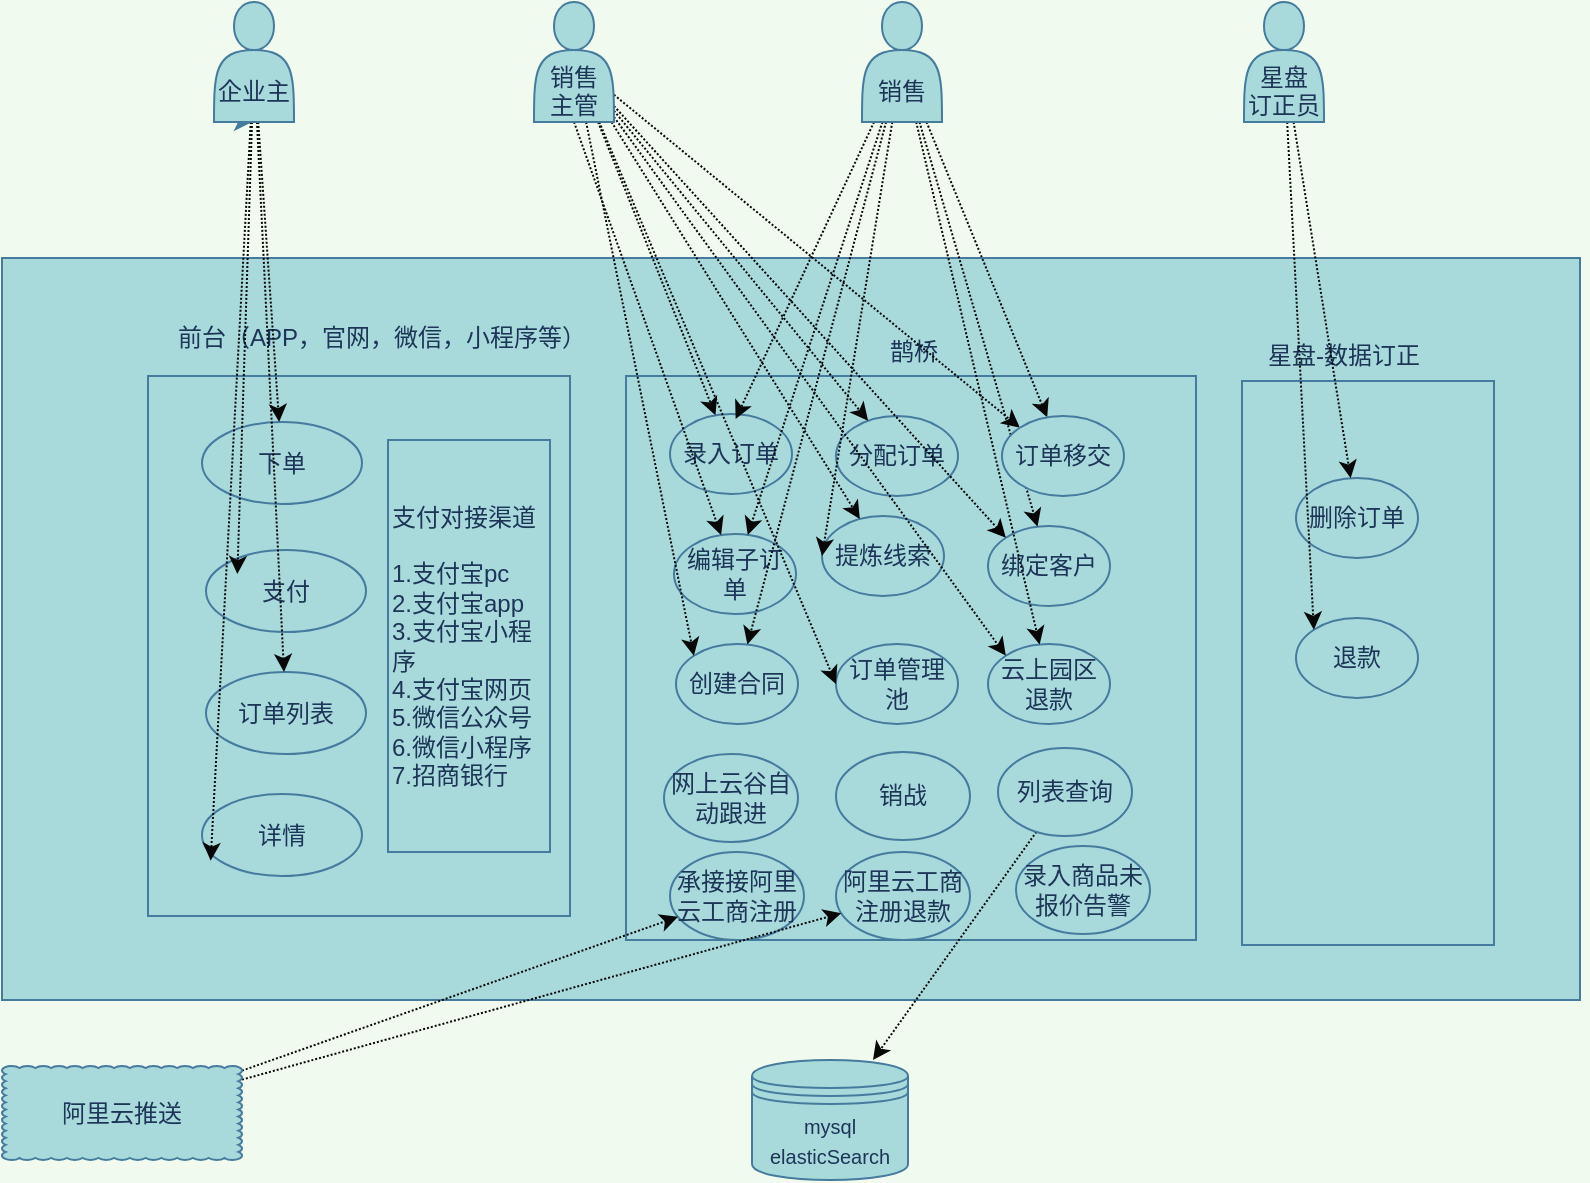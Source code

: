 <mxfile version="13.7.9" type="github">
  <diagram id="CBsvdnUBKDRjt6bONnzu" name="第 1 页">
    <mxGraphModel dx="1585" dy="1418" grid="0" gridSize="10" guides="1" tooltips="1" connect="1" arrows="1" fold="1" page="0" pageScale="1" pageWidth="827" pageHeight="1169" background="#F1FAEE" math="0" shadow="0">
      <root>
        <mxCell id="0" />
        <mxCell id="1" parent="0" />
        <mxCell id="tD1dwajd7qNLst6AB-RN-2" value="" style="whiteSpace=wrap;html=1;glass=0;fillColor=#A8DADC;strokeColor=#457B9D;fontColor=#1D3557;" vertex="1" parent="1">
          <mxGeometry x="-181" y="-601" width="789" height="371" as="geometry" />
        </mxCell>
        <mxCell id="tD1dwajd7qNLst6AB-RN-3" value="" style="whiteSpace=wrap;html=1;glass=0;fillColor=#A8DADC;strokeColor=#457B9D;fontColor=#1D3557;" vertex="1" parent="1">
          <mxGeometry x="-108" y="-542" width="211" height="270" as="geometry" />
        </mxCell>
        <mxCell id="tD1dwajd7qNLst6AB-RN-4" value="前台（APP，官网，微信，小程序等）" style="text;html=1;strokeColor=none;fillColor=none;align=center;verticalAlign=middle;whiteSpace=wrap;glass=0;fontColor=#1D3557;" vertex="1" parent="1">
          <mxGeometry x="-113" y="-574" width="244" height="25" as="geometry" />
        </mxCell>
        <mxCell id="tD1dwajd7qNLst6AB-RN-5" value="下单" style="ellipse;whiteSpace=wrap;html=1;glass=0;fillColor=#A8DADC;strokeColor=#457B9D;fontColor=#1D3557;" vertex="1" parent="1">
          <mxGeometry x="-81" y="-519" width="80" height="41" as="geometry" />
        </mxCell>
        <mxCell id="tD1dwajd7qNLst6AB-RN-6" value="支付" style="ellipse;whiteSpace=wrap;html=1;glass=0;fillColor=#A8DADC;strokeColor=#457B9D;fontColor=#1D3557;" vertex="1" parent="1">
          <mxGeometry x="-79" y="-455" width="80" height="41" as="geometry" />
        </mxCell>
        <mxCell id="tD1dwajd7qNLst6AB-RN-7" value="订单列表" style="ellipse;whiteSpace=wrap;html=1;glass=0;fillColor=#A8DADC;strokeColor=#457B9D;fontColor=#1D3557;" vertex="1" parent="1">
          <mxGeometry x="-79" y="-394" width="80" height="41" as="geometry" />
        </mxCell>
        <mxCell id="tD1dwajd7qNLst6AB-RN-8" value="详情" style="ellipse;whiteSpace=wrap;html=1;glass=0;fillColor=#A8DADC;strokeColor=#457B9D;fontColor=#1D3557;" vertex="1" parent="1">
          <mxGeometry x="-81" y="-333" width="80" height="41" as="geometry" />
        </mxCell>
        <mxCell id="tD1dwajd7qNLst6AB-RN-9" value="" style="whiteSpace=wrap;html=1;glass=0;fillColor=#A8DADC;strokeColor=#457B9D;fontColor=#1D3557;" vertex="1" parent="1">
          <mxGeometry x="131" y="-542" width="285" height="282" as="geometry" />
        </mxCell>
        <mxCell id="tD1dwajd7qNLst6AB-RN-10" value="鹊桥" style="text;html=1;strokeColor=none;fillColor=none;align=center;verticalAlign=middle;whiteSpace=wrap;glass=0;fontColor=#1D3557;" vertex="1" parent="1">
          <mxGeometry x="153" y="-567" width="244" height="25" as="geometry" />
        </mxCell>
        <mxCell id="tD1dwajd7qNLst6AB-RN-11" value="录入订单" style="ellipse;whiteSpace=wrap;html=1;glass=0;fillColor=#A8DADC;strokeColor=#457B9D;fontColor=#1D3557;" vertex="1" parent="1">
          <mxGeometry x="153" y="-523" width="61" height="40" as="geometry" />
        </mxCell>
        <mxCell id="tD1dwajd7qNLst6AB-RN-14" value="分配订单" style="ellipse;whiteSpace=wrap;html=1;glass=0;fillColor=#A8DADC;strokeColor=#457B9D;fontColor=#1D3557;" vertex="1" parent="1">
          <mxGeometry x="236" y="-522" width="61" height="40" as="geometry" />
        </mxCell>
        <mxCell id="tD1dwajd7qNLst6AB-RN-16" value="绑定客户" style="ellipse;whiteSpace=wrap;html=1;glass=0;fillColor=#A8DADC;strokeColor=#457B9D;fontColor=#1D3557;" vertex="1" parent="1">
          <mxGeometry x="312" y="-467" width="61" height="40" as="geometry" />
        </mxCell>
        <mxCell id="tD1dwajd7qNLst6AB-RN-17" value="编辑子订单" style="ellipse;whiteSpace=wrap;html=1;glass=0;fillColor=#A8DADC;strokeColor=#457B9D;fontColor=#1D3557;" vertex="1" parent="1">
          <mxGeometry x="155" y="-463" width="61" height="40" as="geometry" />
        </mxCell>
        <mxCell id="tD1dwajd7qNLst6AB-RN-18" value="云上园区退款" style="ellipse;whiteSpace=wrap;html=1;glass=0;fillColor=#A8DADC;strokeColor=#457B9D;fontColor=#1D3557;" vertex="1" parent="1">
          <mxGeometry x="312" y="-408" width="61" height="40" as="geometry" />
        </mxCell>
        <mxCell id="tD1dwajd7qNLst6AB-RN-19" value="订单管理池" style="ellipse;whiteSpace=wrap;html=1;glass=0;fillColor=#A8DADC;strokeColor=#457B9D;fontColor=#1D3557;" vertex="1" parent="1">
          <mxGeometry x="236" y="-408" width="61" height="40" as="geometry" />
        </mxCell>
        <mxCell id="tD1dwajd7qNLst6AB-RN-21" value="支付对接渠道&lt;br&gt;&lt;br&gt;1.支付宝pc&lt;br&gt;2.支付宝app&lt;br&gt;3.支付宝小程序&lt;br&gt;4.支付宝网页&lt;br&gt;5.微信公众号&lt;br&gt;6.微信小程序&lt;br&gt;7.招商银行" style="whiteSpace=wrap;html=1;glass=0;align=left;fillColor=#A8DADC;strokeColor=#457B9D;fontColor=#1D3557;" vertex="1" parent="1">
          <mxGeometry x="12" y="-510" width="81" height="206" as="geometry" />
        </mxCell>
        <mxCell id="tD1dwajd7qNLst6AB-RN-22" value="提炼线索" style="ellipse;whiteSpace=wrap;html=1;glass=0;fillColor=#A8DADC;strokeColor=#457B9D;fontColor=#1D3557;" vertex="1" parent="1">
          <mxGeometry x="229" y="-472" width="61" height="40" as="geometry" />
        </mxCell>
        <mxCell id="tD1dwajd7qNLst6AB-RN-23" value="承接接阿里云工商注册" style="ellipse;whiteSpace=wrap;html=1;glass=0;fillColor=#A8DADC;strokeColor=#457B9D;fontColor=#1D3557;" vertex="1" parent="1">
          <mxGeometry x="153" y="-304" width="67" height="44" as="geometry" />
        </mxCell>
        <mxCell id="tD1dwajd7qNLst6AB-RN-24" value="阿里云工商注册退款" style="ellipse;whiteSpace=wrap;html=1;glass=0;fillColor=#A8DADC;strokeColor=#457B9D;fontColor=#1D3557;" vertex="1" parent="1">
          <mxGeometry x="236" y="-304" width="67" height="44" as="geometry" />
        </mxCell>
        <mxCell id="tD1dwajd7qNLst6AB-RN-25" value="网上云谷自动跟进" style="ellipse;whiteSpace=wrap;html=1;glass=0;fillColor=#A8DADC;strokeColor=#457B9D;fontColor=#1D3557;" vertex="1" parent="1">
          <mxGeometry x="150" y="-353" width="67" height="44" as="geometry" />
        </mxCell>
        <mxCell id="tD1dwajd7qNLst6AB-RN-26" value="销战" style="ellipse;whiteSpace=wrap;html=1;glass=0;fillColor=#A8DADC;strokeColor=#457B9D;fontColor=#1D3557;" vertex="1" parent="1">
          <mxGeometry x="236" y="-354" width="67" height="44" as="geometry" />
        </mxCell>
        <mxCell id="tD1dwajd7qNLst6AB-RN-27" value="星盘-数据订正" style="text;html=1;strokeColor=none;fillColor=none;align=center;verticalAlign=middle;whiteSpace=wrap;glass=0;fontColor=#1D3557;" vertex="1" parent="1">
          <mxGeometry x="368" y="-565" width="244" height="25" as="geometry" />
        </mxCell>
        <mxCell id="tD1dwajd7qNLst6AB-RN-28" value="" style="whiteSpace=wrap;html=1;glass=0;fillColor=#A8DADC;strokeColor=#457B9D;fontColor=#1D3557;" vertex="1" parent="1">
          <mxGeometry x="439" y="-539.5" width="126" height="282" as="geometry" />
        </mxCell>
        <mxCell id="tD1dwajd7qNLst6AB-RN-29" value="删除订单" style="ellipse;whiteSpace=wrap;html=1;glass=0;fillColor=#A8DADC;strokeColor=#457B9D;fontColor=#1D3557;" vertex="1" parent="1">
          <mxGeometry x="466" y="-491" width="61" height="40" as="geometry" />
        </mxCell>
        <mxCell id="tD1dwajd7qNLst6AB-RN-30" value="退款" style="ellipse;whiteSpace=wrap;html=1;glass=0;fillColor=#A8DADC;strokeColor=#457B9D;fontColor=#1D3557;" vertex="1" parent="1">
          <mxGeometry x="466" y="-421" width="61" height="40" as="geometry" />
        </mxCell>
        <mxCell id="tD1dwajd7qNLst6AB-RN-32" value="创建合同" style="ellipse;whiteSpace=wrap;html=1;glass=0;fillColor=#A8DADC;strokeColor=#457B9D;fontColor=#1D3557;" vertex="1" parent="1">
          <mxGeometry x="156" y="-408" width="61" height="40" as="geometry" />
        </mxCell>
        <mxCell id="tD1dwajd7qNLst6AB-RN-41" style="rounded=1;sketch=0;orthogonalLoop=1;jettySize=auto;html=1;fillColor=#A8DADC;fontColor=#1D3557;dashed=1;dashPattern=1 1;strokeColor=#080808;" edge="1" parent="1" source="tD1dwajd7qNLst6AB-RN-34" target="tD1dwajd7qNLst6AB-RN-5">
          <mxGeometry relative="1" as="geometry" />
        </mxCell>
        <mxCell id="tD1dwajd7qNLst6AB-RN-42" style="rounded=1;sketch=0;orthogonalLoop=1;jettySize=auto;html=1;entryX=0.196;entryY=0.293;entryDx=0;entryDy=0;entryPerimeter=0;dashed=1;dashPattern=1 1;fillColor=#A8DADC;fontColor=#1D3557;strokeColor=#080808;" edge="1" parent="1" source="tD1dwajd7qNLst6AB-RN-34" target="tD1dwajd7qNLst6AB-RN-6">
          <mxGeometry relative="1" as="geometry" />
        </mxCell>
        <mxCell id="tD1dwajd7qNLst6AB-RN-43" style="rounded=1;sketch=0;orthogonalLoop=1;jettySize=auto;html=1;dashed=1;dashPattern=1 1;fillColor=#A8DADC;fontColor=#1D3557;strokeColor=#080808;" edge="1" parent="1" source="tD1dwajd7qNLst6AB-RN-34" target="tD1dwajd7qNLst6AB-RN-7">
          <mxGeometry relative="1" as="geometry" />
        </mxCell>
        <mxCell id="tD1dwajd7qNLst6AB-RN-44" style="edgeStyle=orthogonalEdgeStyle;curved=0;rounded=1;sketch=0;orthogonalLoop=1;jettySize=auto;html=1;exitX=0.25;exitY=1;exitDx=0;exitDy=0;dashed=1;dashPattern=1 1;strokeColor=#457B9D;fillColor=#A8DADC;fontColor=#1D3557;" edge="1" parent="1" source="tD1dwajd7qNLst6AB-RN-34">
          <mxGeometry relative="1" as="geometry">
            <mxPoint x="-56" y="-669" as="targetPoint" />
          </mxGeometry>
        </mxCell>
        <mxCell id="tD1dwajd7qNLst6AB-RN-45" style="rounded=1;sketch=0;orthogonalLoop=1;jettySize=auto;html=1;entryX=0.054;entryY=0.813;entryDx=0;entryDy=0;entryPerimeter=0;dashed=1;dashPattern=1 1;fillColor=#A8DADC;fontColor=#1D3557;strokeColor=#080808;" edge="1" parent="1" source="tD1dwajd7qNLst6AB-RN-34" target="tD1dwajd7qNLst6AB-RN-8">
          <mxGeometry relative="1" as="geometry" />
        </mxCell>
        <mxCell id="tD1dwajd7qNLst6AB-RN-34" value="&lt;br&gt;&lt;br&gt;企业主" style="shape=actor;whiteSpace=wrap;html=1;rounded=0;sketch=0;strokeColor=#457B9D;fillColor=#A8DADC;fontColor=#1D3557;" vertex="1" parent="1">
          <mxGeometry x="-75" y="-729" width="40" height="60" as="geometry" />
        </mxCell>
        <mxCell id="tD1dwajd7qNLst6AB-RN-46" style="sketch=0;orthogonalLoop=1;jettySize=auto;html=1;dashed=1;dashPattern=1 1;fillColor=#A8DADC;fontColor=#1D3557;strokeColor=#080808;" edge="1" parent="1" source="tD1dwajd7qNLst6AB-RN-35" target="tD1dwajd7qNLst6AB-RN-11">
          <mxGeometry relative="1" as="geometry" />
        </mxCell>
        <mxCell id="tD1dwajd7qNLst6AB-RN-49" style="sketch=0;orthogonalLoop=1;jettySize=auto;html=1;entryX=0;entryY=0;entryDx=0;entryDy=0;dashed=1;dashPattern=1 1;fillColor=#A8DADC;fontColor=#1D3557;" edge="1" parent="1" source="tD1dwajd7qNLst6AB-RN-35" target="tD1dwajd7qNLst6AB-RN-16">
          <mxGeometry relative="1" as="geometry" />
        </mxCell>
        <mxCell id="tD1dwajd7qNLst6AB-RN-50" style="sketch=0;orthogonalLoop=1;jettySize=auto;html=1;dashed=1;dashPattern=1 1;fillColor=#A8DADC;fontColor=#1D3557;strokeColor=#080808;" edge="1" parent="1" source="tD1dwajd7qNLst6AB-RN-35" target="tD1dwajd7qNLst6AB-RN-22">
          <mxGeometry relative="1" as="geometry" />
        </mxCell>
        <mxCell id="tD1dwajd7qNLst6AB-RN-51" style="sketch=0;orthogonalLoop=1;jettySize=auto;html=1;exitX=0.5;exitY=1;exitDx=0;exitDy=0;dashed=1;dashPattern=1 1;fillColor=#A8DADC;fontColor=#1D3557;strokeColor=#080808;" edge="1" parent="1" source="tD1dwajd7qNLst6AB-RN-35" target="tD1dwajd7qNLst6AB-RN-17">
          <mxGeometry relative="1" as="geometry" />
        </mxCell>
        <mxCell id="tD1dwajd7qNLst6AB-RN-52" style="sketch=0;orthogonalLoop=1;jettySize=auto;html=1;entryX=0;entryY=0.5;entryDx=0;entryDy=0;dashed=1;dashPattern=1 1;fillColor=#A8DADC;fontColor=#1D3557;strokeColor=#080808;" edge="1" parent="1" source="tD1dwajd7qNLst6AB-RN-35" target="tD1dwajd7qNLst6AB-RN-19">
          <mxGeometry relative="1" as="geometry" />
        </mxCell>
        <mxCell id="tD1dwajd7qNLst6AB-RN-53" style="sketch=0;orthogonalLoop=1;jettySize=auto;html=1;dashed=1;dashPattern=1 1;fillColor=#A8DADC;fontColor=#1D3557;strokeColor=#080808;entryX=0;entryY=0;entryDx=0;entryDy=0;" edge="1" parent="1" source="tD1dwajd7qNLst6AB-RN-35" target="tD1dwajd7qNLst6AB-RN-32">
          <mxGeometry relative="1" as="geometry" />
        </mxCell>
        <mxCell id="tD1dwajd7qNLst6AB-RN-54" style="edgeStyle=none;sketch=0;orthogonalLoop=1;jettySize=auto;html=1;entryX=0;entryY=0;entryDx=0;entryDy=0;dashed=1;dashPattern=1 1;strokeColor=#080808;fillColor=#A8DADC;fontColor=#1D3557;" edge="1" parent="1" source="tD1dwajd7qNLst6AB-RN-35" target="tD1dwajd7qNLst6AB-RN-18">
          <mxGeometry relative="1" as="geometry" />
        </mxCell>
        <mxCell id="tD1dwajd7qNLst6AB-RN-61" style="edgeStyle=none;sketch=0;orthogonalLoop=1;jettySize=auto;html=1;dashed=1;dashPattern=1 1;strokeColor=#080808;fillColor=#A8DADC;fontColor=#1D3557;" edge="1" parent="1" source="tD1dwajd7qNLst6AB-RN-35" target="tD1dwajd7qNLst6AB-RN-14">
          <mxGeometry relative="1" as="geometry" />
        </mxCell>
        <mxCell id="tD1dwajd7qNLst6AB-RN-62" style="edgeStyle=none;sketch=0;orthogonalLoop=1;jettySize=auto;html=1;entryX=0;entryY=0;entryDx=0;entryDy=0;dashed=1;dashPattern=1 1;strokeColor=#080808;fillColor=#A8DADC;fontColor=#1D3557;" edge="1" parent="1" source="tD1dwajd7qNLst6AB-RN-35" target="tD1dwajd7qNLst6AB-RN-59">
          <mxGeometry relative="1" as="geometry" />
        </mxCell>
        <mxCell id="tD1dwajd7qNLst6AB-RN-35" value="&lt;br&gt;&lt;br&gt;销售&lt;br&gt;主管" style="shape=actor;whiteSpace=wrap;html=1;rounded=0;sketch=0;strokeColor=#457B9D;fillColor=#A8DADC;fontColor=#1D3557;" vertex="1" parent="1">
          <mxGeometry x="85" y="-729" width="40" height="60" as="geometry" />
        </mxCell>
        <mxCell id="tD1dwajd7qNLst6AB-RN-56" style="edgeStyle=none;sketch=0;orthogonalLoop=1;jettySize=auto;html=1;dashed=1;dashPattern=1 1;strokeColor=#080808;fillColor=#A8DADC;fontColor=#1D3557;" edge="1" parent="1" source="tD1dwajd7qNLst6AB-RN-39">
          <mxGeometry relative="1" as="geometry">
            <mxPoint x="185.833" y="-520.5" as="targetPoint" />
          </mxGeometry>
        </mxCell>
        <mxCell id="tD1dwajd7qNLst6AB-RN-57" style="edgeStyle=none;sketch=0;orthogonalLoop=1;jettySize=auto;html=1;dashed=1;dashPattern=1 1;strokeColor=#080808;fillColor=#A8DADC;fontColor=#1D3557;" edge="1" parent="1" source="tD1dwajd7qNLst6AB-RN-39" target="tD1dwajd7qNLst6AB-RN-17">
          <mxGeometry relative="1" as="geometry" />
        </mxCell>
        <mxCell id="tD1dwajd7qNLst6AB-RN-63" style="edgeStyle=none;sketch=0;orthogonalLoop=1;jettySize=auto;html=1;dashed=1;dashPattern=1 1;strokeColor=#080808;fillColor=#A8DADC;fontColor=#1D3557;" edge="1" parent="1" source="tD1dwajd7qNLst6AB-RN-39" target="tD1dwajd7qNLst6AB-RN-59">
          <mxGeometry relative="1" as="geometry" />
        </mxCell>
        <mxCell id="tD1dwajd7qNLst6AB-RN-64" style="edgeStyle=none;sketch=0;orthogonalLoop=1;jettySize=auto;html=1;dashed=1;dashPattern=1 1;strokeColor=#080808;fillColor=#A8DADC;fontColor=#1D3557;entryX=0;entryY=0.5;entryDx=0;entryDy=0;" edge="1" parent="1" source="tD1dwajd7qNLst6AB-RN-39" target="tD1dwajd7qNLst6AB-RN-22">
          <mxGeometry relative="1" as="geometry" />
        </mxCell>
        <mxCell id="tD1dwajd7qNLst6AB-RN-65" style="edgeStyle=none;sketch=0;orthogonalLoop=1;jettySize=auto;html=1;dashed=1;dashPattern=1 1;strokeColor=#080808;fillColor=#A8DADC;fontColor=#1D3557;" edge="1" parent="1" source="tD1dwajd7qNLst6AB-RN-39" target="tD1dwajd7qNLst6AB-RN-16">
          <mxGeometry relative="1" as="geometry" />
        </mxCell>
        <mxCell id="tD1dwajd7qNLst6AB-RN-66" style="edgeStyle=none;sketch=0;orthogonalLoop=1;jettySize=auto;html=1;dashed=1;dashPattern=1 1;strokeColor=#080808;fillColor=#A8DADC;fontColor=#1D3557;" edge="1" parent="1" source="tD1dwajd7qNLst6AB-RN-39" target="tD1dwajd7qNLst6AB-RN-32">
          <mxGeometry relative="1" as="geometry" />
        </mxCell>
        <mxCell id="tD1dwajd7qNLst6AB-RN-67" style="edgeStyle=none;sketch=0;orthogonalLoop=1;jettySize=auto;html=1;dashed=1;dashPattern=1 1;strokeColor=#080808;fillColor=#A8DADC;fontColor=#1D3557;" edge="1" parent="1" source="tD1dwajd7qNLst6AB-RN-39" target="tD1dwajd7qNLst6AB-RN-18">
          <mxGeometry relative="1" as="geometry" />
        </mxCell>
        <mxCell id="tD1dwajd7qNLst6AB-RN-39" value="&lt;br&gt;&lt;br&gt;销售" style="shape=actor;whiteSpace=wrap;html=1;rounded=0;sketch=0;strokeColor=#457B9D;fillColor=#A8DADC;fontColor=#1D3557;" vertex="1" parent="1">
          <mxGeometry x="249" y="-729" width="40" height="60" as="geometry" />
        </mxCell>
        <mxCell id="tD1dwajd7qNLst6AB-RN-71" style="edgeStyle=none;sketch=0;orthogonalLoop=1;jettySize=auto;html=1;dashed=1;dashPattern=1 1;strokeColor=#080808;fillColor=#A8DADC;fontColor=#1D3557;" edge="1" parent="1" source="tD1dwajd7qNLst6AB-RN-40" target="tD1dwajd7qNLst6AB-RN-29">
          <mxGeometry relative="1" as="geometry" />
        </mxCell>
        <mxCell id="tD1dwajd7qNLst6AB-RN-72" style="edgeStyle=none;sketch=0;orthogonalLoop=1;jettySize=auto;html=1;entryX=0;entryY=0;entryDx=0;entryDy=0;dashed=1;dashPattern=1 1;strokeColor=#080808;fillColor=#A8DADC;fontColor=#1D3557;" edge="1" parent="1" source="tD1dwajd7qNLst6AB-RN-40" target="tD1dwajd7qNLst6AB-RN-30">
          <mxGeometry relative="1" as="geometry" />
        </mxCell>
        <mxCell id="tD1dwajd7qNLst6AB-RN-40" value="&lt;br&gt;&lt;br&gt;星盘&lt;br&gt;订正员" style="shape=actor;whiteSpace=wrap;html=1;rounded=0;sketch=0;strokeColor=#457B9D;fillColor=#A8DADC;fontColor=#1D3557;" vertex="1" parent="1">
          <mxGeometry x="440" y="-729" width="40" height="60" as="geometry" />
        </mxCell>
        <mxCell id="tD1dwajd7qNLst6AB-RN-59" value="订单移交" style="ellipse;whiteSpace=wrap;html=1;glass=0;fillColor=#A8DADC;strokeColor=#457B9D;fontColor=#1D3557;" vertex="1" parent="1">
          <mxGeometry x="319" y="-522" width="61" height="40" as="geometry" />
        </mxCell>
        <mxCell id="tD1dwajd7qNLst6AB-RN-74" style="edgeStyle=none;sketch=0;orthogonalLoop=1;jettySize=auto;html=1;dashed=1;dashPattern=1 1;strokeColor=#080808;fillColor=#A8DADC;fontColor=#1D3557;" edge="1" parent="1" source="tD1dwajd7qNLst6AB-RN-73" target="tD1dwajd7qNLst6AB-RN-23">
          <mxGeometry relative="1" as="geometry" />
        </mxCell>
        <mxCell id="tD1dwajd7qNLst6AB-RN-80" style="edgeStyle=none;sketch=0;orthogonalLoop=1;jettySize=auto;html=1;dashed=1;dashPattern=1 1;strokeColor=#080808;fillColor=#A8DADC;fontColor=#1D3557;" edge="1" parent="1" source="tD1dwajd7qNLst6AB-RN-73" target="tD1dwajd7qNLst6AB-RN-24">
          <mxGeometry relative="1" as="geometry" />
        </mxCell>
        <mxCell id="tD1dwajd7qNLst6AB-RN-73" value="阿里云推送" style="whiteSpace=wrap;html=1;shape=mxgraph.basic.cloud_rect;rounded=0;sketch=0;strokeColor=#457B9D;fillColor=#A8DADC;fontColor=#1D3557;" vertex="1" parent="1">
          <mxGeometry x="-181" y="-197" width="120" height="47" as="geometry" />
        </mxCell>
        <mxCell id="tD1dwajd7qNLst6AB-RN-78" style="edgeStyle=none;sketch=0;orthogonalLoop=1;jettySize=auto;html=1;dashed=1;dashPattern=1 1;strokeColor=#080808;fillColor=#A8DADC;fontColor=#1D3557;" edge="1" parent="1" source="tD1dwajd7qNLst6AB-RN-75" target="tD1dwajd7qNLst6AB-RN-77">
          <mxGeometry relative="1" as="geometry" />
        </mxCell>
        <mxCell id="tD1dwajd7qNLst6AB-RN-75" value="列表查询" style="ellipse;whiteSpace=wrap;html=1;glass=0;fillColor=#A8DADC;strokeColor=#457B9D;fontColor=#1D3557;" vertex="1" parent="1">
          <mxGeometry x="317" y="-356" width="67" height="44" as="geometry" />
        </mxCell>
        <mxCell id="tD1dwajd7qNLst6AB-RN-77" value="&lt;font style=&quot;font-size: 10px&quot;&gt;mysql&lt;br&gt;elasticSearch&lt;br&gt;&lt;/font&gt;" style="shape=datastore;whiteSpace=wrap;html=1;rounded=0;sketch=0;strokeColor=#457B9D;fillColor=#A8DADC;fontColor=#1D3557;" vertex="1" parent="1">
          <mxGeometry x="194" y="-200" width="78" height="60" as="geometry" />
        </mxCell>
        <mxCell id="tD1dwajd7qNLst6AB-RN-81" value="录入商品未报价告警" style="ellipse;whiteSpace=wrap;html=1;glass=0;fillColor=#A8DADC;strokeColor=#457B9D;fontColor=#1D3557;" vertex="1" parent="1">
          <mxGeometry x="326" y="-307" width="67" height="44" as="geometry" />
        </mxCell>
      </root>
    </mxGraphModel>
  </diagram>
</mxfile>
